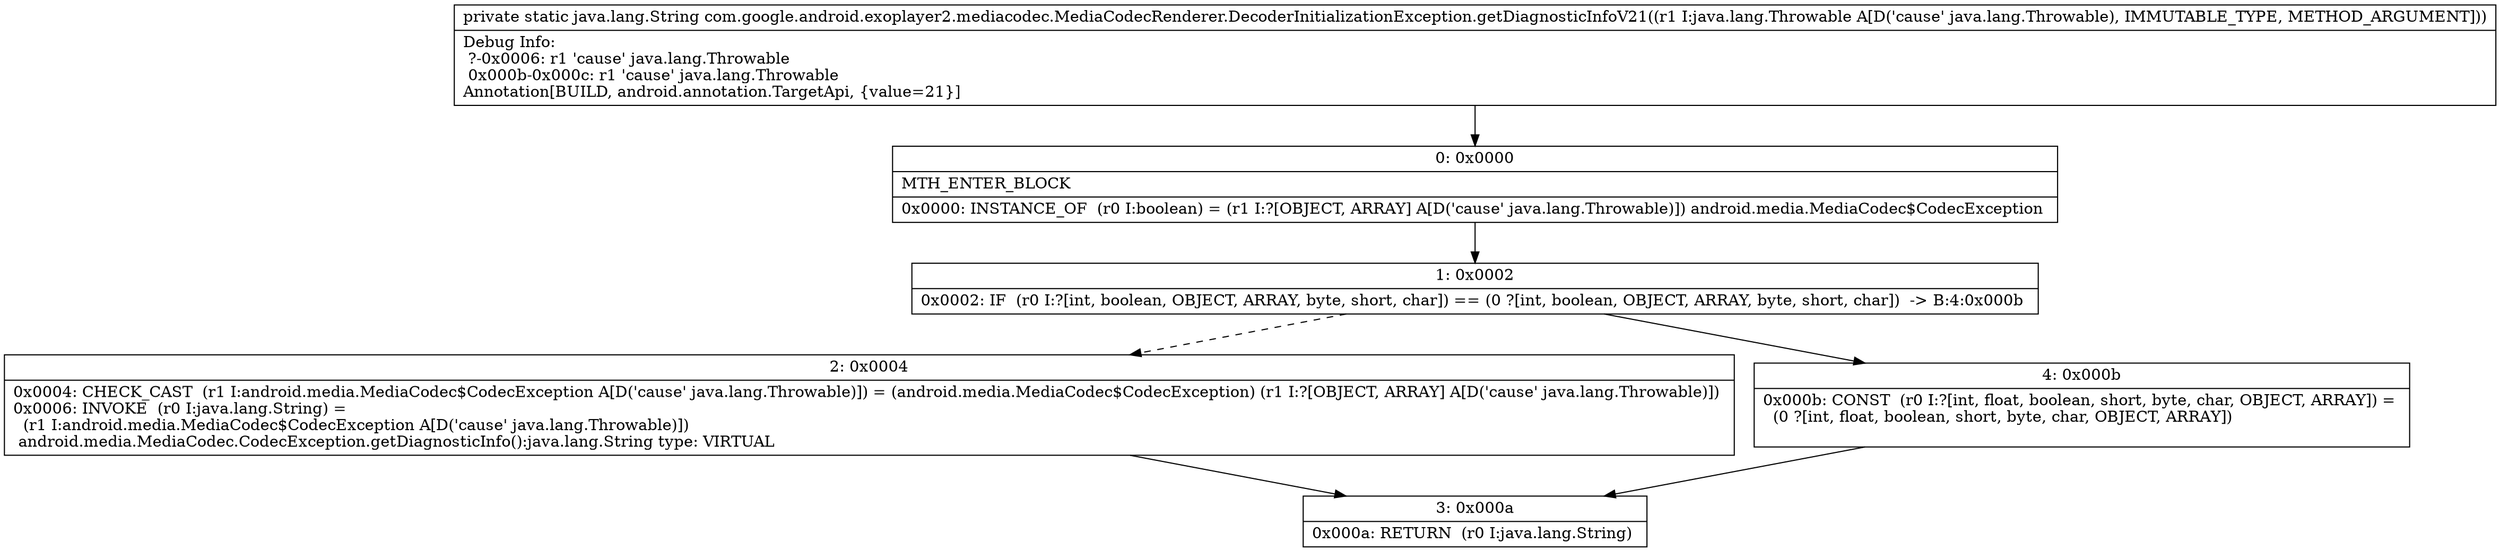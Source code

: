 digraph "CFG forcom.google.android.exoplayer2.mediacodec.MediaCodecRenderer.DecoderInitializationException.getDiagnosticInfoV21(Ljava\/lang\/Throwable;)Ljava\/lang\/String;" {
Node_0 [shape=record,label="{0\:\ 0x0000|MTH_ENTER_BLOCK\l|0x0000: INSTANCE_OF  (r0 I:boolean) = (r1 I:?[OBJECT, ARRAY] A[D('cause' java.lang.Throwable)]) android.media.MediaCodec$CodecException \l}"];
Node_1 [shape=record,label="{1\:\ 0x0002|0x0002: IF  (r0 I:?[int, boolean, OBJECT, ARRAY, byte, short, char]) == (0 ?[int, boolean, OBJECT, ARRAY, byte, short, char])  \-\> B:4:0x000b \l}"];
Node_2 [shape=record,label="{2\:\ 0x0004|0x0004: CHECK_CAST  (r1 I:android.media.MediaCodec$CodecException A[D('cause' java.lang.Throwable)]) = (android.media.MediaCodec$CodecException) (r1 I:?[OBJECT, ARRAY] A[D('cause' java.lang.Throwable)]) \l0x0006: INVOKE  (r0 I:java.lang.String) = \l  (r1 I:android.media.MediaCodec$CodecException A[D('cause' java.lang.Throwable)])\l android.media.MediaCodec.CodecException.getDiagnosticInfo():java.lang.String type: VIRTUAL \l}"];
Node_3 [shape=record,label="{3\:\ 0x000a|0x000a: RETURN  (r0 I:java.lang.String) \l}"];
Node_4 [shape=record,label="{4\:\ 0x000b|0x000b: CONST  (r0 I:?[int, float, boolean, short, byte, char, OBJECT, ARRAY]) = \l  (0 ?[int, float, boolean, short, byte, char, OBJECT, ARRAY])\l \l}"];
MethodNode[shape=record,label="{private static java.lang.String com.google.android.exoplayer2.mediacodec.MediaCodecRenderer.DecoderInitializationException.getDiagnosticInfoV21((r1 I:java.lang.Throwable A[D('cause' java.lang.Throwable), IMMUTABLE_TYPE, METHOD_ARGUMENT]))  | Debug Info:\l  ?\-0x0006: r1 'cause' java.lang.Throwable\l  0x000b\-0x000c: r1 'cause' java.lang.Throwable\lAnnotation[BUILD, android.annotation.TargetApi, \{value=21\}]\l}"];
MethodNode -> Node_0;
Node_0 -> Node_1;
Node_1 -> Node_2[style=dashed];
Node_1 -> Node_4;
Node_2 -> Node_3;
Node_4 -> Node_3;
}

